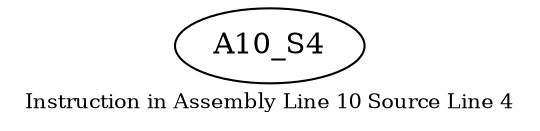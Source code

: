 digraph{
	node [ ]
	edge [ ]
	
	A10_S4 [ ]
	label = "Instruction in Assembly Line 10 Source Line 4"
	fontsize = "10"
}